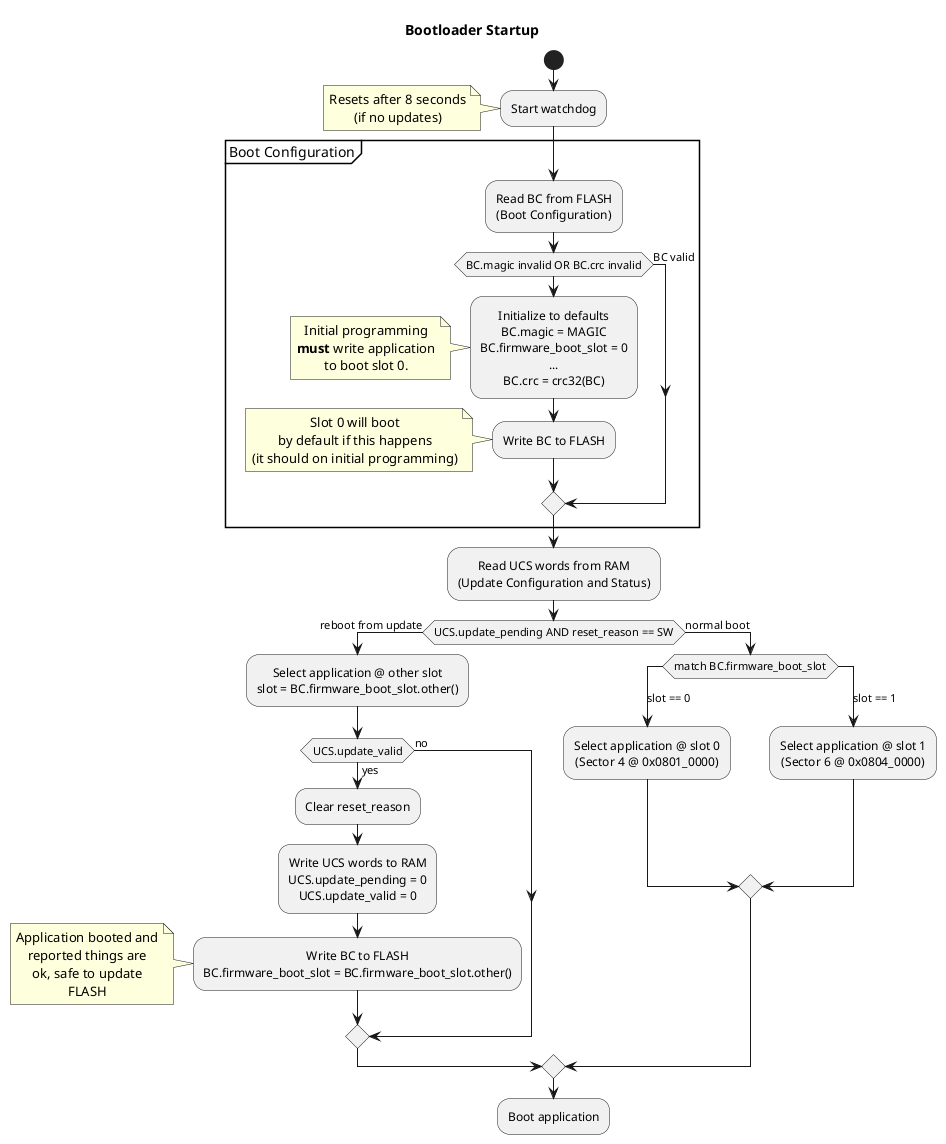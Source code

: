 @startuml

skinparam defaultTextAlignment center
/'skinparam monochrome reverse'/

title Bootloader Startup

start

:Start watchdog;
note left
    Resets after 8 seconds
    (if no updates)
end note

group Boot Configuration
    :Read BC from FLASH
    (Boot Configuration);

    if (BC.magic invalid OR BC.crc invalid)
        :Initialize to defaults
        BC.magic = MAGIC
        BC.firmware_boot_slot = 0
        ...
        BC.crc = crc32(BC);
        note left
            Initial programming
            **must** write application
            to boot slot 0.
        end note
        :Write BC to FLASH;
        note left
            Slot 0 will boot
            by default if this happens
            (it should on initial programming)
        end note
    else (BC valid)
    endif
end group

:Read UCS words from RAM
(Update Configuration and Status);

if (UCS.update_pending AND reset_reason == SW) then(reboot from update)
    :Select application @ other slot
    slot = BC.firmware_boot_slot.other();

    if (UCS.update_valid) then(yes)
        :Clear reset_reason;
        :Write UCS words to RAM
        UCS.update_pending = 0
        UCS.update_valid = 0;

        :Write BC to FLASH
        BC.firmware_boot_slot = BC.firmware_boot_slot.other();
        note left
            Application booted and
            reported things are
            ok, safe to update
            FLASH
        end note
    else (no)
    endif
else (normal boot)
    switch (match BC.firmware_boot_slot)
    case (slot == 0)
        :Select application @ slot 0
        (Sector 4 @ 0x0801_0000);
    case (slot == 1)
        :Select application @ slot 1
        (Sector 6 @ 0x0804_0000);
    endswitch
endif

:Boot application;

@enduml

